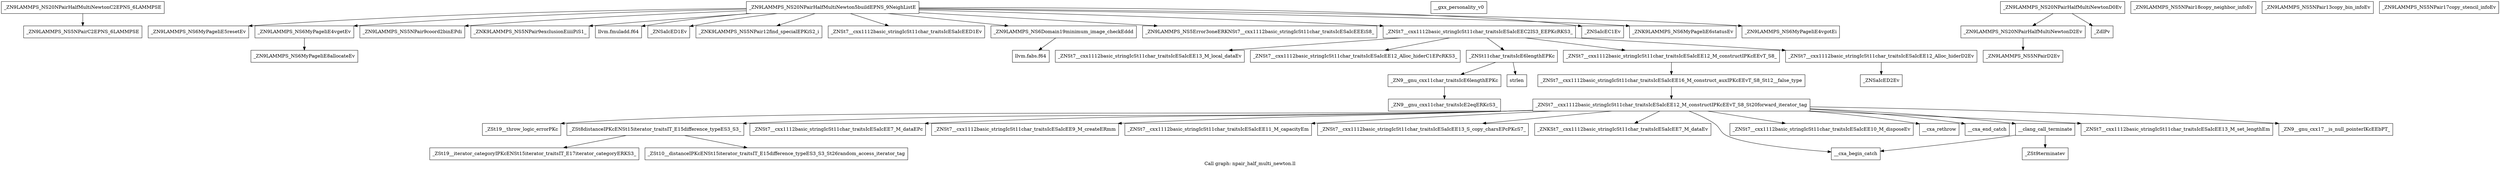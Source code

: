 digraph "Call graph: npair_half_multi_newton.ll" {
	label="Call graph: npair_half_multi_newton.ll";

	Node0x559b816a84a0 [shape=record,label="{_ZN9LAMMPS_NS20NPairHalfMultiNewtonC2EPNS_6LAMMPSE}"];
	Node0x559b816a84a0 -> Node0x559b81681b90;
	Node0x559b81681b90 [shape=record,label="{_ZN9LAMMPS_NS5NPairC2EPNS_6LAMMPSE}"];
	Node0x559b81672d90 [shape=record,label="{_ZN9LAMMPS_NS20NPairHalfMultiNewton5buildEPNS_9NeighListE}"];
	Node0x559b81672d90 -> Node0x559b816a88d0;
	Node0x559b81672d90 -> Node0x559b816a8630;
	Node0x559b81672d90 -> Node0x559b816a84e0;
	Node0x559b81672d90 -> Node0x559b8169a2a0;
	Node0x559b81672d90 -> Node0x559b81676620;
	Node0x559b81672d90 -> Node0x559b81652b90;
	Node0x559b81672d90 -> Node0x559b816affc0;
	Node0x559b81672d90 -> Node0x559b81651570;
	Node0x559b81672d90 -> Node0x559b816b0040;
	Node0x559b81672d90 -> Node0x559b81684140;
	Node0x559b81672d90 -> Node0x559b81678050;
	Node0x559b81672d90 -> Node0x559b81647b70;
	Node0x559b81672d90 -> Node0x559b81647ac0;
	Node0x559b81672d90 -> Node0x559b8164e1d0;
	Node0x559b816a88d0 [shape=record,label="{_ZN9LAMMPS_NS6MyPageIiE5resetEv}"];
	Node0x559b81651570 [shape=record,label="{_ZNSt7__cxx1112basic_stringIcSt11char_traitsIcESaIcEED1Ev}"];
	Node0x559b816a8630 [shape=record,label="{_ZN9LAMMPS_NS6MyPageIiE4vgetEv}"];
	Node0x559b816a8630 -> Node0x559b81655e30;
	Node0x559b81697650 [shape=record,label="{_ZSt19__throw_logic_errorPKc}"];
	Node0x559b81696200 [shape=record,label="{_ZSt8distanceIPKcENSt15iterator_traitsIT_E15difference_typeES3_S3_}"];
	Node0x559b81696200 -> Node0x559b81692180;
	Node0x559b81696200 -> Node0x559b81695ed0;
	Node0x559b81696510 [shape=record,label="{_ZNSt7__cxx1112basic_stringIcSt11char_traitsIcESaIcEE7_M_dataEPc}"];
	Node0x559b81647850 [shape=record,label="{_ZNSt7__cxx1112basic_stringIcSt11char_traitsIcESaIcEE9_M_createERmm}"];
	Node0x559b816b54d0 [shape=record,label="{_ZNSt7__cxx1112basic_stringIcSt11char_traitsIcESaIcEE11_M_capacityEm}"];
	Node0x559b816b55d0 [shape=record,label="{_ZNSt7__cxx1112basic_stringIcSt11char_traitsIcESaIcEE13_S_copy_charsEPcPKcS7_}"];
	Node0x559b816b5550 [shape=record,label="{_ZNKSt7__cxx1112basic_stringIcSt11char_traitsIcESaIcEE7_M_dataEv}"];
	Node0x559b816b5650 [shape=record,label="{__cxa_begin_catch}"];
	Node0x559b816b56d0 [shape=record,label="{_ZNSt7__cxx1112basic_stringIcSt11char_traitsIcESaIcEE10_M_disposeEv}"];
	Node0x559b816b5750 [shape=record,label="{__cxa_rethrow}"];
	Node0x559b816b57d0 [shape=record,label="{__cxa_end_catch}"];
	Node0x559b81696360 [shape=record,label="{__clang_call_terminate}"];
	Node0x559b81696360 -> Node0x559b816b5650;
	Node0x559b81696360 -> Node0x559b8169d490;
	Node0x559b8169d490 [shape=record,label="{_ZSt9terminatev}"];
	Node0x559b81695940 [shape=record,label="{_ZNSt7__cxx1112basic_stringIcSt11char_traitsIcESaIcEE13_M_set_lengthEm}"];
	Node0x559b81695ed0 [shape=record,label="{_ZSt10__distanceIPKcENSt15iterator_traitsIT_E15difference_typeES3_S3_St26random_access_iterator_tag}"];
	Node0x559b81692180 [shape=record,label="{_ZSt19__iterator_categoryIPKcENSt15iterator_traitsIT_E17iterator_categoryERKS3_}"];
	Node0x559b816948e0 [shape=record,label="{_ZN9__gnu_cxx11char_traitsIcE6lengthEPKc}"];
	Node0x559b816948e0 -> Node0x559b8167a650;
	Node0x559b816a84e0 [shape=record,label="{_ZN9LAMMPS_NS5NPair9coord2binEPdi}"];
	Node0x559b8169a2a0 [shape=record,label="{_ZNK9LAMMPS_NS5NPair9exclusionEiiiiPiS1_}"];
	Node0x559b81676620 [shape=record,label="{llvm.fmuladd.f64}"];
	Node0x559b816affc0 [shape=record,label="{_ZNK9LAMMPS_NS5NPair12find_specialEPKiS2_i}"];
	Node0x559b816b0040 [shape=record,label="{_ZN9LAMMPS_NS6Domain19minimum_image_checkEddd}"];
	Node0x559b816b0040 -> Node0x559b81668210;
	Node0x559b8164e1d0 [shape=record,label="{_ZN9LAMMPS_NS6MyPageIiE4vgotEi}"];
	Node0x559b81647ac0 [shape=record,label="{_ZNK9LAMMPS_NS6MyPageIiE6statusEv}"];
	Node0x559b81684140 [shape=record,label="{_ZN9LAMMPS_NS5Error3oneERKNSt7__cxx1112basic_stringIcSt11char_traitsIcESaIcEEEiS8_}"];
	Node0x559b81647b70 [shape=record,label="{_ZNSaIcEC1Ev}"];
	Node0x559b81678050 [shape=record,label="{_ZNSt7__cxx1112basic_stringIcSt11char_traitsIcESaIcEEC2IS3_EEPKcRKS3_}"];
	Node0x559b81678050 -> Node0x559b81670cd0;
	Node0x559b81678050 -> Node0x559b81679ab0;
	Node0x559b81678050 -> Node0x559b8169c660;
	Node0x559b81678050 -> Node0x559b8167b3f0;
	Node0x559b81678050 -> Node0x559b8169e320;
	Node0x559b81683440 [shape=record,label="{__gxx_personality_v0}"];
	Node0x559b81652b90 [shape=record,label="{_ZNSaIcED1Ev}"];
	Node0x559b81684fe0 [shape=record,label="{_ZN9LAMMPS_NS20NPairHalfMultiNewtonD2Ev}"];
	Node0x559b81684fe0 -> Node0x559b81687c90;
	Node0x559b8168de60 [shape=record,label="{_ZN9LAMMPS_NS20NPairHalfMultiNewtonD0Ev}"];
	Node0x559b8168de60 -> Node0x559b81684fe0;
	Node0x559b8168de60 -> Node0x559b8168f7d0;
	Node0x559b81690b30 [shape=record,label="{_ZN9LAMMPS_NS5NPair18copy_neighbor_infoEv}"];
	Node0x559b81692800 [shape=record,label="{_ZN9LAMMPS_NS5NPair13copy_bin_infoEv}"];
	Node0x559b816944f0 [shape=record,label="{_ZN9LAMMPS_NS5NPair17copy_stencil_infoEv}"];
	Node0x559b81668210 [shape=record,label="{llvm.fabs.f64}"];
	Node0x559b81687c90 [shape=record,label="{_ZN9LAMMPS_NS5NPairD2Ev}"];
	Node0x559b8168f7d0 [shape=record,label="{_ZdlPv}"];
	Node0x559b81655e30 [shape=record,label="{_ZN9LAMMPS_NS6MyPageIiE8allocateEv}"];
	Node0x559b81670cd0 [shape=record,label="{_ZNSt7__cxx1112basic_stringIcSt11char_traitsIcESaIcEE13_M_local_dataEv}"];
	Node0x559b81679ab0 [shape=record,label="{_ZNSt7__cxx1112basic_stringIcSt11char_traitsIcESaIcEE12_Alloc_hiderC1EPcRKS3_}"];
	Node0x559b8167b3f0 [shape=record,label="{_ZNSt7__cxx1112basic_stringIcSt11char_traitsIcESaIcEE12_M_constructIPKcEEvT_S8_}"];
	Node0x559b8167b3f0 -> Node0x559b81696b90;
	Node0x559b8169c660 [shape=record,label="{_ZNSt11char_traitsIcE6lengthEPKc}"];
	Node0x559b8169c660 -> Node0x559b816948e0;
	Node0x559b8169c660 -> Node0x559b816998e0;
	Node0x559b8169e320 [shape=record,label="{_ZNSt7__cxx1112basic_stringIcSt11char_traitsIcESaIcEE12_Alloc_hiderD2Ev}"];
	Node0x559b8169e320 -> Node0x559b8169abf0;
	Node0x559b81696b90 [shape=record,label="{_ZNSt7__cxx1112basic_stringIcSt11char_traitsIcESaIcEE16_M_construct_auxIPKcEEvT_S8_St12__false_type}"];
	Node0x559b81696b90 -> Node0x559b8169c770;
	Node0x559b8169c770 [shape=record,label="{_ZNSt7__cxx1112basic_stringIcSt11char_traitsIcESaIcEE12_M_constructIPKcEEvT_S8_St20forward_iterator_tag}"];
	Node0x559b8169c770 -> Node0x559b8165ca00;
	Node0x559b8169c770 -> Node0x559b81697650;
	Node0x559b8169c770 -> Node0x559b81696200;
	Node0x559b8169c770 -> Node0x559b81647850;
	Node0x559b8169c770 -> Node0x559b81696510;
	Node0x559b8169c770 -> Node0x559b816b54d0;
	Node0x559b8169c770 -> Node0x559b816b5550;
	Node0x559b8169c770 -> Node0x559b816b55d0;
	Node0x559b8169c770 -> Node0x559b816b5650;
	Node0x559b8169c770 -> Node0x559b816b56d0;
	Node0x559b8169c770 -> Node0x559b816b5750;
	Node0x559b8169c770 -> Node0x559b816b57d0;
	Node0x559b8169c770 -> Node0x559b81695940;
	Node0x559b8169c770 -> Node0x559b81696360;
	Node0x559b8165ca00 [shape=record,label="{_ZN9__gnu_cxx17__is_null_pointerIKcEEbPT_}"];
	Node0x559b816998e0 [shape=record,label="{strlen}"];
	Node0x559b8167a650 [shape=record,label="{_ZN9__gnu_cxx11char_traitsIcE2eqERKcS3_}"];
	Node0x559b8169abf0 [shape=record,label="{_ZNSaIcED2Ev}"];
}
